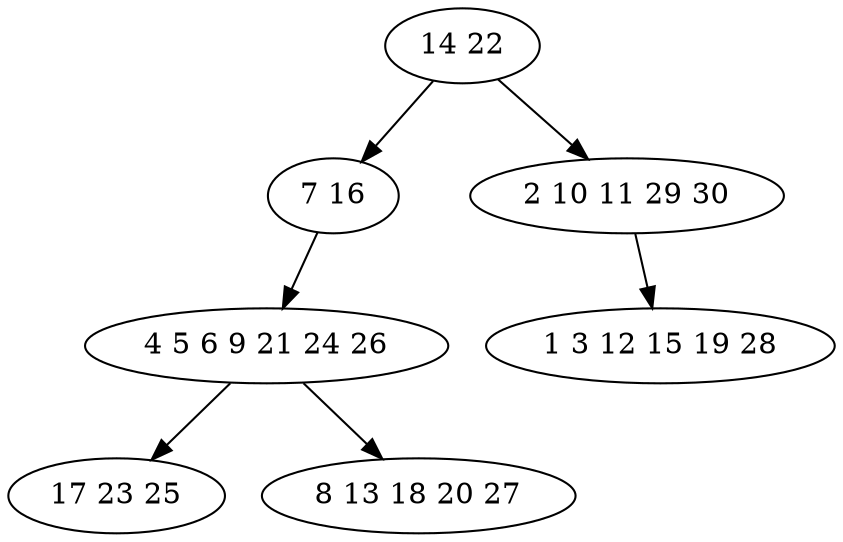 digraph true_tree {
	"0" -> "1"
	"0" -> "2"
	"1" -> "3"
	"3" -> "4"
	"3" -> "5"
	"2" -> "6"
	"0" [label="14 22"];
	"1" [label="7 16"];
	"2" [label="2 10 11 29 30"];
	"3" [label="4 5 6 9 21 24 26"];
	"4" [label="17 23 25"];
	"5" [label="8 13 18 20 27"];
	"6" [label="1 3 12 15 19 28"];
}
